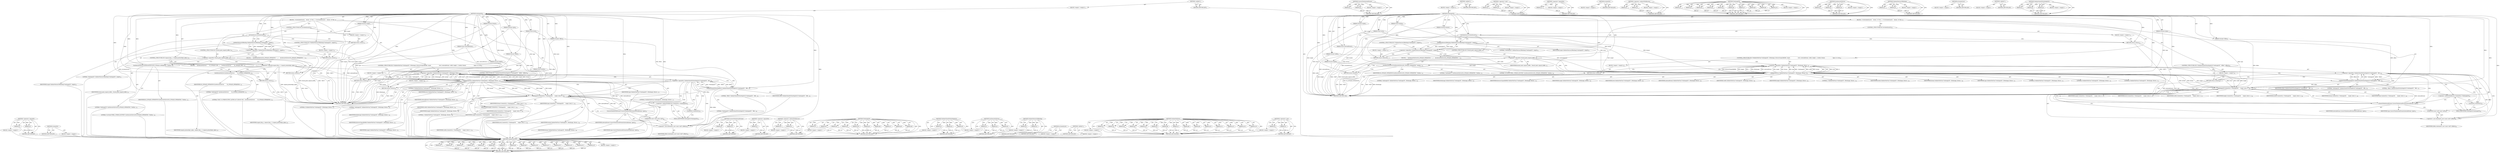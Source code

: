 digraph "&lt;operator&gt;.cast" {
vulnerable_133 [label=<(METHOD,ValidateTexFunc)>];
vulnerable_134 [label=<(PARAM,p1)>];
vulnerable_135 [label=<(PARAM,p2)>];
vulnerable_136 [label=<(PARAM,p3)>];
vulnerable_137 [label=<(PARAM,p4)>];
vulnerable_138 [label=<(PARAM,p5)>];
vulnerable_139 [label=<(PARAM,p6)>];
vulnerable_140 [label=<(PARAM,p7)>];
vulnerable_141 [label=<(PARAM,p8)>];
vulnerable_142 [label=<(PARAM,p9)>];
vulnerable_143 [label=<(PARAM,p10)>];
vulnerable_144 [label=<(PARAM,p11)>];
vulnerable_145 [label=<(PARAM,p12)>];
vulnerable_146 [label=<(PARAM,p13)>];
vulnerable_147 [label=<(PARAM,p14)>];
vulnerable_148 [label=<(PARAM,p15)>];
vulnerable_149 [label=<(BLOCK,&lt;empty&gt;,&lt;empty&gt;)>];
vulnerable_150 [label=<(METHOD_RETURN,ANY)>];
vulnerable_178 [label=<(METHOD,ConvertTexInternalFormat)>];
vulnerable_179 [label=<(PARAM,p1)>];
vulnerable_180 [label=<(PARAM,p2)>];
vulnerable_181 [label=<(BLOCK,&lt;empty&gt;,&lt;empty&gt;)>];
vulnerable_182 [label=<(METHOD_RETURN,ANY)>];
vulnerable_6 [label=<(METHOD,&lt;global&gt;)<SUB>1</SUB>>];
vulnerable_7 [label=<(BLOCK,&lt;empty&gt;,&lt;empty&gt;)<SUB>1</SUB>>];
vulnerable_8 [label=<(METHOD,texImage2D)<SUB>1</SUB>>];
vulnerable_9 [label=<(PARAM,GLenum target)<SUB>1</SUB>>];
vulnerable_10 [label=<(PARAM,GLint level)<SUB>2</SUB>>];
vulnerable_11 [label=<(PARAM,GLint internalformat)<SUB>3</SUB>>];
vulnerable_12 [label=<(PARAM,GLsizei width)<SUB>4</SUB>>];
vulnerable_13 [label=<(PARAM,GLsizei height)<SUB>5</SUB>>];
vulnerable_14 [label=<(PARAM,GLint border)<SUB>6</SUB>>];
vulnerable_15 [label=<(PARAM,GLenum format)<SUB>7</SUB>>];
vulnerable_16 [label=<(PARAM,GLenum type)<SUB>8</SUB>>];
vulnerable_17 [label=<(PARAM,GLintptr offset)<SUB>9</SUB>>];
vulnerable_18 [label=<(BLOCK,{
  if (isContextLost())
    return;
  if (!Val...,{
  if (isContextLost())
    return;
  if (!Val...)<SUB>9</SUB>>];
vulnerable_19 [label=<(CONTROL_STRUCTURE,IF,if (isContextLost()))<SUB>10</SUB>>];
vulnerable_20 [label=<(isContextLost,isContextLost())<SUB>10</SUB>>];
vulnerable_21 [label=<(BLOCK,&lt;empty&gt;,&lt;empty&gt;)<SUB>11</SUB>>];
vulnerable_22 [label=<(RETURN,return;,return;)<SUB>11</SUB>>];
vulnerable_23 [label=<(CONTROL_STRUCTURE,IF,if (!ValidateTexture2DBinding(&quot;texImage2D&quot;, target)))<SUB>12</SUB>>];
vulnerable_24 [label=<(&lt;operator&gt;.logicalNot,!ValidateTexture2DBinding(&quot;texImage2D&quot;, target))<SUB>12</SUB>>];
vulnerable_25 [label=<(ValidateTexture2DBinding,ValidateTexture2DBinding(&quot;texImage2D&quot;, target))<SUB>12</SUB>>];
vulnerable_26 [label=<(LITERAL,&quot;texImage2D&quot;,ValidateTexture2DBinding(&quot;texImage2D&quot;, target))<SUB>12</SUB>>];
vulnerable_27 [label=<(IDENTIFIER,target,ValidateTexture2DBinding(&quot;texImage2D&quot;, target))<SUB>12</SUB>>];
vulnerable_28 [label=<(BLOCK,&lt;empty&gt;,&lt;empty&gt;)<SUB>13</SUB>>];
vulnerable_29 [label=<(RETURN,return;,return;)<SUB>13</SUB>>];
vulnerable_30 [label=<(CONTROL_STRUCTURE,IF,if (!bound_pixel_unpack_buffer_))<SUB>14</SUB>>];
vulnerable_31 [label=<(&lt;operator&gt;.logicalNot,!bound_pixel_unpack_buffer_)<SUB>14</SUB>>];
vulnerable_32 [label=<(IDENTIFIER,bound_pixel_unpack_buffer_,!bound_pixel_unpack_buffer_)<SUB>14</SUB>>];
vulnerable_33 [label=<(BLOCK,{
    SynthesizeGLError(GL_INVALID_OPERATION, &quot;...,{
    SynthesizeGLError(GL_INVALID_OPERATION, &quot;...)<SUB>14</SUB>>];
vulnerable_34 [label=<(SynthesizeGLError,SynthesizeGLError(GL_INVALID_OPERATION, &quot;texIma...)<SUB>15</SUB>>];
vulnerable_35 [label=<(IDENTIFIER,GL_INVALID_OPERATION,SynthesizeGLError(GL_INVALID_OPERATION, &quot;texIma...)<SUB>15</SUB>>];
vulnerable_36 [label=<(LITERAL,&quot;texImage2D&quot;,SynthesizeGLError(GL_INVALID_OPERATION, &quot;texIma...)<SUB>15</SUB>>];
vulnerable_37 [label=<(LITERAL,&quot;no bound PIXEL_UNPACK_BUFFER&quot;,SynthesizeGLError(GL_INVALID_OPERATION, &quot;texIma...)<SUB>16</SUB>>];
vulnerable_38 [label=<(RETURN,return;,return;)<SUB>17</SUB>>];
vulnerable_39 [label=<(CONTROL_STRUCTURE,IF,if (!ValidateTexFunc(&quot;texImage2D&quot;, kTexImage, kSourceUnpackBuffer, target,
                        level, internalformat, width, height, 1, border, format,
                        type, 0, 0, 0)))<SUB>19</SUB>>];
vulnerable_40 [label=<(&lt;operator&gt;.logicalNot,!ValidateTexFunc(&quot;texImage2D&quot;, kTexImage, kSour...)<SUB>19</SUB>>];
vulnerable_41 [label=<(ValidateTexFunc,ValidateTexFunc(&quot;texImage2D&quot;, kTexImage, kSourc...)<SUB>19</SUB>>];
vulnerable_42 [label=<(LITERAL,&quot;texImage2D&quot;,ValidateTexFunc(&quot;texImage2D&quot;, kTexImage, kSourc...)<SUB>19</SUB>>];
vulnerable_43 [label=<(IDENTIFIER,kTexImage,ValidateTexFunc(&quot;texImage2D&quot;, kTexImage, kSourc...)<SUB>19</SUB>>];
vulnerable_44 [label=<(IDENTIFIER,kSourceUnpackBuffer,ValidateTexFunc(&quot;texImage2D&quot;, kTexImage, kSourc...)<SUB>19</SUB>>];
vulnerable_45 [label=<(IDENTIFIER,target,ValidateTexFunc(&quot;texImage2D&quot;, kTexImage, kSourc...)<SUB>19</SUB>>];
vulnerable_46 [label=<(IDENTIFIER,level,ValidateTexFunc(&quot;texImage2D&quot;, kTexImage, kSourc...)<SUB>20</SUB>>];
vulnerable_47 [label=<(IDENTIFIER,internalformat,ValidateTexFunc(&quot;texImage2D&quot;, kTexImage, kSourc...)<SUB>20</SUB>>];
vulnerable_48 [label=<(IDENTIFIER,width,ValidateTexFunc(&quot;texImage2D&quot;, kTexImage, kSourc...)<SUB>20</SUB>>];
vulnerable_49 [label=<(IDENTIFIER,height,ValidateTexFunc(&quot;texImage2D&quot;, kTexImage, kSourc...)<SUB>20</SUB>>];
vulnerable_50 [label=<(LITERAL,1,ValidateTexFunc(&quot;texImage2D&quot;, kTexImage, kSourc...)<SUB>20</SUB>>];
vulnerable_51 [label=<(IDENTIFIER,border,ValidateTexFunc(&quot;texImage2D&quot;, kTexImage, kSourc...)<SUB>20</SUB>>];
vulnerable_52 [label=<(IDENTIFIER,format,ValidateTexFunc(&quot;texImage2D&quot;, kTexImage, kSourc...)<SUB>20</SUB>>];
vulnerable_53 [label=<(IDENTIFIER,type,ValidateTexFunc(&quot;texImage2D&quot;, kTexImage, kSourc...)<SUB>21</SUB>>];
vulnerable_54 [label=<(LITERAL,0,ValidateTexFunc(&quot;texImage2D&quot;, kTexImage, kSourc...)<SUB>21</SUB>>];
vulnerable_55 [label=<(LITERAL,0,ValidateTexFunc(&quot;texImage2D&quot;, kTexImage, kSourc...)<SUB>21</SUB>>];
vulnerable_56 [label=<(LITERAL,0,ValidateTexFunc(&quot;texImage2D&quot;, kTexImage, kSourc...)<SUB>21</SUB>>];
vulnerable_57 [label=<(BLOCK,&lt;empty&gt;,&lt;empty&gt;)<SUB>22</SUB>>];
vulnerable_58 [label=<(RETURN,return;,return;)<SUB>22</SUB>>];
vulnerable_59 [label=<(CONTROL_STRUCTURE,IF,if (!ValidateValueFitNonNegInt32(&quot;texImage2D&quot;, &quot;offset&quot;, offset)))<SUB>23</SUB>>];
vulnerable_60 [label=<(&lt;operator&gt;.logicalNot,!ValidateValueFitNonNegInt32(&quot;texImage2D&quot;, &quot;off...)<SUB>23</SUB>>];
vulnerable_61 [label=<(ValidateValueFitNonNegInt32,ValidateValueFitNonNegInt32(&quot;texImage2D&quot;, &quot;offs...)<SUB>23</SUB>>];
vulnerable_62 [label=<(LITERAL,&quot;texImage2D&quot;,ValidateValueFitNonNegInt32(&quot;texImage2D&quot;, &quot;offs...)<SUB>23</SUB>>];
vulnerable_63 [label=<(LITERAL,&quot;offset&quot;,ValidateValueFitNonNegInt32(&quot;texImage2D&quot;, &quot;offs...)<SUB>23</SUB>>];
vulnerable_64 [label=<(IDENTIFIER,offset,ValidateValueFitNonNegInt32(&quot;texImage2D&quot;, &quot;offs...)<SUB>23</SUB>>];
vulnerable_65 [label=<(BLOCK,&lt;empty&gt;,&lt;empty&gt;)<SUB>24</SUB>>];
vulnerable_66 [label=<(RETURN,return;,return;)<SUB>24</SUB>>];
vulnerable_67 [label=<(TexImage2D,ContextGL()-&gt;TexImage2D(
      target, level, C...)<SUB>26</SUB>>];
vulnerable_68 [label=<(&lt;operator&gt;.indirectFieldAccess,ContextGL()-&gt;TexImage2D)<SUB>26</SUB>>];
vulnerable_69 [label=<(ContextGL,ContextGL())<SUB>26</SUB>>];
vulnerable_70 [label=<(FIELD_IDENTIFIER,TexImage2D,TexImage2D)<SUB>26</SUB>>];
vulnerable_71 [label=<(IDENTIFIER,target,ContextGL()-&gt;TexImage2D(
      target, level, C...)<SUB>27</SUB>>];
vulnerable_72 [label=<(IDENTIFIER,level,ContextGL()-&gt;TexImage2D(
      target, level, C...)<SUB>27</SUB>>];
vulnerable_73 [label=<(ConvertTexInternalFormat,ConvertTexInternalFormat(internalformat, type))<SUB>27</SUB>>];
vulnerable_74 [label=<(IDENTIFIER,internalformat,ConvertTexInternalFormat(internalformat, type))<SUB>27</SUB>>];
vulnerable_75 [label=<(IDENTIFIER,type,ConvertTexInternalFormat(internalformat, type))<SUB>27</SUB>>];
vulnerable_76 [label=<(IDENTIFIER,width,ContextGL()-&gt;TexImage2D(
      target, level, C...)<SUB>27</SUB>>];
vulnerable_77 [label=<(IDENTIFIER,height,ContextGL()-&gt;TexImage2D(
      target, level, C...)<SUB>28</SUB>>];
vulnerable_78 [label=<(IDENTIFIER,border,ContextGL()-&gt;TexImage2D(
      target, level, C...)<SUB>28</SUB>>];
vulnerable_79 [label=<(IDENTIFIER,format,ContextGL()-&gt;TexImage2D(
      target, level, C...)<SUB>28</SUB>>];
vulnerable_80 [label=<(IDENTIFIER,type,ContextGL()-&gt;TexImage2D(
      target, level, C...)<SUB>28</SUB>>];
vulnerable_81 [label=<(&lt;operator&gt;.cast,reinterpret_cast&lt;const void*&gt;(offset))<SUB>28</SUB>>];
vulnerable_82 [label=<(UNKNOWN,const void*,const void*)<SUB>28</SUB>>];
vulnerable_83 [label=<(IDENTIFIER,offset,reinterpret_cast&lt;const void*&gt;(offset))<SUB>28</SUB>>];
vulnerable_84 [label=<(METHOD_RETURN,void)<SUB>1</SUB>>];
vulnerable_86 [label=<(METHOD_RETURN,ANY)<SUB>1</SUB>>];
vulnerable_183 [label=<(METHOD,&lt;operator&gt;.cast)>];
vulnerable_184 [label=<(PARAM,p1)>];
vulnerable_185 [label=<(PARAM,p2)>];
vulnerable_186 [label=<(BLOCK,&lt;empty&gt;,&lt;empty&gt;)>];
vulnerable_187 [label=<(METHOD_RETURN,ANY)>];
vulnerable_118 [label=<(METHOD,&lt;operator&gt;.logicalNot)>];
vulnerable_119 [label=<(PARAM,p1)>];
vulnerable_120 [label=<(BLOCK,&lt;empty&gt;,&lt;empty&gt;)>];
vulnerable_121 [label=<(METHOD_RETURN,ANY)>];
vulnerable_175 [label=<(METHOD,ContextGL)>];
vulnerable_176 [label=<(BLOCK,&lt;empty&gt;,&lt;empty&gt;)>];
vulnerable_177 [label=<(METHOD_RETURN,ANY)>];
vulnerable_170 [label=<(METHOD,&lt;operator&gt;.indirectFieldAccess)>];
vulnerable_171 [label=<(PARAM,p1)>];
vulnerable_172 [label=<(PARAM,p2)>];
vulnerable_173 [label=<(BLOCK,&lt;empty&gt;,&lt;empty&gt;)>];
vulnerable_174 [label=<(METHOD_RETURN,ANY)>];
vulnerable_157 [label=<(METHOD,TexImage2D)>];
vulnerable_158 [label=<(PARAM,p1)>];
vulnerable_159 [label=<(PARAM,p2)>];
vulnerable_160 [label=<(PARAM,p3)>];
vulnerable_161 [label=<(PARAM,p4)>];
vulnerable_162 [label=<(PARAM,p5)>];
vulnerable_163 [label=<(PARAM,p6)>];
vulnerable_164 [label=<(PARAM,p7)>];
vulnerable_165 [label=<(PARAM,p8)>];
vulnerable_166 [label=<(PARAM,p9)>];
vulnerable_167 [label=<(PARAM,p10)>];
vulnerable_168 [label=<(BLOCK,&lt;empty&gt;,&lt;empty&gt;)>];
vulnerable_169 [label=<(METHOD_RETURN,ANY)>];
vulnerable_127 [label=<(METHOD,SynthesizeGLError)>];
vulnerable_128 [label=<(PARAM,p1)>];
vulnerable_129 [label=<(PARAM,p2)>];
vulnerable_130 [label=<(PARAM,p3)>];
vulnerable_131 [label=<(BLOCK,&lt;empty&gt;,&lt;empty&gt;)>];
vulnerable_132 [label=<(METHOD_RETURN,ANY)>];
vulnerable_122 [label=<(METHOD,ValidateTexture2DBinding)>];
vulnerable_123 [label=<(PARAM,p1)>];
vulnerable_124 [label=<(PARAM,p2)>];
vulnerable_125 [label=<(BLOCK,&lt;empty&gt;,&lt;empty&gt;)>];
vulnerable_126 [label=<(METHOD_RETURN,ANY)>];
vulnerable_115 [label=<(METHOD,isContextLost)>];
vulnerable_116 [label=<(BLOCK,&lt;empty&gt;,&lt;empty&gt;)>];
vulnerable_117 [label=<(METHOD_RETURN,ANY)>];
vulnerable_109 [label=<(METHOD,&lt;global&gt;)<SUB>1</SUB>>];
vulnerable_110 [label=<(BLOCK,&lt;empty&gt;,&lt;empty&gt;)>];
vulnerable_111 [label=<(METHOD_RETURN,ANY)>];
vulnerable_151 [label=<(METHOD,ValidateValueFitNonNegInt32)>];
vulnerable_152 [label=<(PARAM,p1)>];
vulnerable_153 [label=<(PARAM,p2)>];
vulnerable_154 [label=<(PARAM,p3)>];
vulnerable_155 [label=<(BLOCK,&lt;empty&gt;,&lt;empty&gt;)>];
vulnerable_156 [label=<(METHOD_RETURN,ANY)>];
fixed_145 [label=<(METHOD,&lt;operator&gt;.logicalOr)>];
fixed_146 [label=<(PARAM,p1)>];
fixed_147 [label=<(PARAM,p2)>];
fixed_148 [label=<(BLOCK,&lt;empty&gt;,&lt;empty&gt;)>];
fixed_149 [label=<(METHOD_RETURN,ANY)>];
fixed_192 [label=<(METHOD,ContextGL)>];
fixed_193 [label=<(BLOCK,&lt;empty&gt;,&lt;empty&gt;)>];
fixed_194 [label=<(METHOD_RETURN,ANY)>];
fixed_6 [label=<(METHOD,&lt;global&gt;)<SUB>1</SUB>>];
fixed_7 [label=<(BLOCK,&lt;empty&gt;,&lt;empty&gt;)<SUB>1</SUB>>];
fixed_8 [label=<(METHOD,texImage2D)<SUB>1</SUB>>];
fixed_9 [label=<(PARAM,GLenum target)<SUB>1</SUB>>];
fixed_10 [label=<(PARAM,GLint level)<SUB>2</SUB>>];
fixed_11 [label=<(PARAM,GLint internalformat)<SUB>3</SUB>>];
fixed_12 [label=<(PARAM,GLsizei width)<SUB>4</SUB>>];
fixed_13 [label=<(PARAM,GLsizei height)<SUB>5</SUB>>];
fixed_14 [label=<(PARAM,GLint border)<SUB>6</SUB>>];
fixed_15 [label=<(PARAM,GLenum format)<SUB>7</SUB>>];
fixed_16 [label=<(PARAM,GLenum type)<SUB>8</SUB>>];
fixed_17 [label=<(PARAM,GLintptr offset)<SUB>9</SUB>>];
fixed_18 [label=<(BLOCK,{
  if (isContextLost())
    return;
  if (!Val...,{
  if (isContextLost())
    return;
  if (!Val...)<SUB>9</SUB>>];
fixed_19 [label=<(CONTROL_STRUCTURE,IF,if (isContextLost()))<SUB>10</SUB>>];
fixed_20 [label=<(isContextLost,isContextLost())<SUB>10</SUB>>];
fixed_21 [label=<(BLOCK,&lt;empty&gt;,&lt;empty&gt;)<SUB>11</SUB>>];
fixed_22 [label=<(RETURN,return;,return;)<SUB>11</SUB>>];
fixed_23 [label=<(CONTROL_STRUCTURE,IF,if (!ValidateTexture2DBinding(&quot;texImage2D&quot;, target)))<SUB>12</SUB>>];
fixed_24 [label=<(&lt;operator&gt;.logicalNot,!ValidateTexture2DBinding(&quot;texImage2D&quot;, target))<SUB>12</SUB>>];
fixed_25 [label=<(ValidateTexture2DBinding,ValidateTexture2DBinding(&quot;texImage2D&quot;, target))<SUB>12</SUB>>];
fixed_26 [label=<(LITERAL,&quot;texImage2D&quot;,ValidateTexture2DBinding(&quot;texImage2D&quot;, target))<SUB>12</SUB>>];
fixed_27 [label=<(IDENTIFIER,target,ValidateTexture2DBinding(&quot;texImage2D&quot;, target))<SUB>12</SUB>>];
fixed_28 [label=<(BLOCK,&lt;empty&gt;,&lt;empty&gt;)<SUB>13</SUB>>];
fixed_29 [label=<(RETURN,return;,return;)<SUB>13</SUB>>];
fixed_30 [label=<(CONTROL_STRUCTURE,IF,if (!bound_pixel_unpack_buffer_))<SUB>14</SUB>>];
fixed_31 [label=<(&lt;operator&gt;.logicalNot,!bound_pixel_unpack_buffer_)<SUB>14</SUB>>];
fixed_32 [label=<(IDENTIFIER,bound_pixel_unpack_buffer_,!bound_pixel_unpack_buffer_)<SUB>14</SUB>>];
fixed_33 [label=<(BLOCK,{
    SynthesizeGLError(GL_INVALID_OPERATION, &quot;...,{
    SynthesizeGLError(GL_INVALID_OPERATION, &quot;...)<SUB>14</SUB>>];
fixed_34 [label=<(SynthesizeGLError,SynthesizeGLError(GL_INVALID_OPERATION, &quot;texIma...)<SUB>15</SUB>>];
fixed_35 [label=<(IDENTIFIER,GL_INVALID_OPERATION,SynthesizeGLError(GL_INVALID_OPERATION, &quot;texIma...)<SUB>15</SUB>>];
fixed_36 [label=<(LITERAL,&quot;texImage2D&quot;,SynthesizeGLError(GL_INVALID_OPERATION, &quot;texIma...)<SUB>15</SUB>>];
fixed_37 [label=<(LITERAL,&quot;no bound PIXEL_UNPACK_BUFFER&quot;,SynthesizeGLError(GL_INVALID_OPERATION, &quot;texIma...)<SUB>16</SUB>>];
fixed_38 [label=<(RETURN,return;,return;)<SUB>17</SUB>>];
fixed_39 [label=<(CONTROL_STRUCTURE,IF,if (unpack_flip_y_ || unpack_premultiply_alpha_))<SUB>19</SUB>>];
fixed_40 [label=<(&lt;operator&gt;.logicalOr,unpack_flip_y_ || unpack_premultiply_alpha_)<SUB>19</SUB>>];
fixed_41 [label=<(IDENTIFIER,unpack_flip_y_,unpack_flip_y_ || unpack_premultiply_alpha_)<SUB>19</SUB>>];
fixed_42 [label=<(IDENTIFIER,unpack_premultiply_alpha_,unpack_flip_y_ || unpack_premultiply_alpha_)<SUB>19</SUB>>];
fixed_43 [label=<(BLOCK,{
    SynthesizeGLError(
        GL_INVALID_OPE...,{
    SynthesizeGLError(
        GL_INVALID_OPE...)<SUB>19</SUB>>];
fixed_44 [label=<(SynthesizeGLError,SynthesizeGLError(
        GL_INVALID_OPERATION...)<SUB>20</SUB>>];
fixed_45 [label=<(IDENTIFIER,GL_INVALID_OPERATION,SynthesizeGLError(
        GL_INVALID_OPERATION...)<SUB>21</SUB>>];
fixed_46 [label=<(LITERAL,&quot;texImage2D&quot;,SynthesizeGLError(
        GL_INVALID_OPERATION...)<SUB>21</SUB>>];
fixed_47 [label=<(LITERAL,&quot;FLIP_Y or PREMULTIPLY_ALPHA isn't allowed whil...,SynthesizeGLError(
        GL_INVALID_OPERATION...)<SUB>22</SUB>>];
fixed_48 [label=<(RETURN,return;,return;)<SUB>23</SUB>>];
fixed_49 [label=<(CONTROL_STRUCTURE,IF,if (!ValidateTexFunc(&quot;texImage2D&quot;, kTexImage, kSourceUnpackBuffer, target,
                        level, internalformat, width, height, 1, border, format,
                        type, 0, 0, 0)))<SUB>25</SUB>>];
fixed_50 [label=<(&lt;operator&gt;.logicalNot,!ValidateTexFunc(&quot;texImage2D&quot;, kTexImage, kSour...)<SUB>25</SUB>>];
fixed_51 [label=<(ValidateTexFunc,ValidateTexFunc(&quot;texImage2D&quot;, kTexImage, kSourc...)<SUB>25</SUB>>];
fixed_52 [label=<(LITERAL,&quot;texImage2D&quot;,ValidateTexFunc(&quot;texImage2D&quot;, kTexImage, kSourc...)<SUB>25</SUB>>];
fixed_53 [label=<(IDENTIFIER,kTexImage,ValidateTexFunc(&quot;texImage2D&quot;, kTexImage, kSourc...)<SUB>25</SUB>>];
fixed_54 [label=<(IDENTIFIER,kSourceUnpackBuffer,ValidateTexFunc(&quot;texImage2D&quot;, kTexImage, kSourc...)<SUB>25</SUB>>];
fixed_55 [label=<(IDENTIFIER,target,ValidateTexFunc(&quot;texImage2D&quot;, kTexImage, kSourc...)<SUB>25</SUB>>];
fixed_56 [label=<(IDENTIFIER,level,ValidateTexFunc(&quot;texImage2D&quot;, kTexImage, kSourc...)<SUB>26</SUB>>];
fixed_57 [label=<(IDENTIFIER,internalformat,ValidateTexFunc(&quot;texImage2D&quot;, kTexImage, kSourc...)<SUB>26</SUB>>];
fixed_58 [label=<(IDENTIFIER,width,ValidateTexFunc(&quot;texImage2D&quot;, kTexImage, kSourc...)<SUB>26</SUB>>];
fixed_59 [label=<(IDENTIFIER,height,ValidateTexFunc(&quot;texImage2D&quot;, kTexImage, kSourc...)<SUB>26</SUB>>];
fixed_60 [label=<(LITERAL,1,ValidateTexFunc(&quot;texImage2D&quot;, kTexImage, kSourc...)<SUB>26</SUB>>];
fixed_61 [label=<(IDENTIFIER,border,ValidateTexFunc(&quot;texImage2D&quot;, kTexImage, kSourc...)<SUB>26</SUB>>];
fixed_62 [label=<(IDENTIFIER,format,ValidateTexFunc(&quot;texImage2D&quot;, kTexImage, kSourc...)<SUB>26</SUB>>];
fixed_63 [label=<(IDENTIFIER,type,ValidateTexFunc(&quot;texImage2D&quot;, kTexImage, kSourc...)<SUB>27</SUB>>];
fixed_64 [label=<(LITERAL,0,ValidateTexFunc(&quot;texImage2D&quot;, kTexImage, kSourc...)<SUB>27</SUB>>];
fixed_65 [label=<(LITERAL,0,ValidateTexFunc(&quot;texImage2D&quot;, kTexImage, kSourc...)<SUB>27</SUB>>];
fixed_66 [label=<(LITERAL,0,ValidateTexFunc(&quot;texImage2D&quot;, kTexImage, kSourc...)<SUB>27</SUB>>];
fixed_67 [label=<(BLOCK,&lt;empty&gt;,&lt;empty&gt;)<SUB>28</SUB>>];
fixed_68 [label=<(RETURN,return;,return;)<SUB>28</SUB>>];
fixed_69 [label=<(CONTROL_STRUCTURE,IF,if (!ValidateValueFitNonNegInt32(&quot;texImage2D&quot;, &quot;offset&quot;, offset)))<SUB>29</SUB>>];
fixed_70 [label=<(&lt;operator&gt;.logicalNot,!ValidateValueFitNonNegInt32(&quot;texImage2D&quot;, &quot;off...)<SUB>29</SUB>>];
fixed_71 [label=<(ValidateValueFitNonNegInt32,ValidateValueFitNonNegInt32(&quot;texImage2D&quot;, &quot;offs...)<SUB>29</SUB>>];
fixed_72 [label=<(LITERAL,&quot;texImage2D&quot;,ValidateValueFitNonNegInt32(&quot;texImage2D&quot;, &quot;offs...)<SUB>29</SUB>>];
fixed_73 [label=<(LITERAL,&quot;offset&quot;,ValidateValueFitNonNegInt32(&quot;texImage2D&quot;, &quot;offs...)<SUB>29</SUB>>];
fixed_74 [label=<(IDENTIFIER,offset,ValidateValueFitNonNegInt32(&quot;texImage2D&quot;, &quot;offs...)<SUB>29</SUB>>];
fixed_75 [label=<(BLOCK,&lt;empty&gt;,&lt;empty&gt;)<SUB>30</SUB>>];
fixed_76 [label=<(RETURN,return;,return;)<SUB>30</SUB>>];
fixed_77 [label=<(TexImage2D,ContextGL()-&gt;TexImage2D(
      target, level, C...)<SUB>32</SUB>>];
fixed_78 [label=<(&lt;operator&gt;.indirectFieldAccess,ContextGL()-&gt;TexImage2D)<SUB>32</SUB>>];
fixed_79 [label=<(ContextGL,ContextGL())<SUB>32</SUB>>];
fixed_80 [label=<(FIELD_IDENTIFIER,TexImage2D,TexImage2D)<SUB>32</SUB>>];
fixed_81 [label=<(IDENTIFIER,target,ContextGL()-&gt;TexImage2D(
      target, level, C...)<SUB>33</SUB>>];
fixed_82 [label=<(IDENTIFIER,level,ContextGL()-&gt;TexImage2D(
      target, level, C...)<SUB>33</SUB>>];
fixed_83 [label=<(ConvertTexInternalFormat,ConvertTexInternalFormat(internalformat, type))<SUB>33</SUB>>];
fixed_84 [label=<(IDENTIFIER,internalformat,ConvertTexInternalFormat(internalformat, type))<SUB>33</SUB>>];
fixed_85 [label=<(IDENTIFIER,type,ConvertTexInternalFormat(internalformat, type))<SUB>33</SUB>>];
fixed_86 [label=<(IDENTIFIER,width,ContextGL()-&gt;TexImage2D(
      target, level, C...)<SUB>33</SUB>>];
fixed_87 [label=<(IDENTIFIER,height,ContextGL()-&gt;TexImage2D(
      target, level, C...)<SUB>34</SUB>>];
fixed_88 [label=<(IDENTIFIER,border,ContextGL()-&gt;TexImage2D(
      target, level, C...)<SUB>34</SUB>>];
fixed_89 [label=<(IDENTIFIER,format,ContextGL()-&gt;TexImage2D(
      target, level, C...)<SUB>34</SUB>>];
fixed_90 [label=<(IDENTIFIER,type,ContextGL()-&gt;TexImage2D(
      target, level, C...)<SUB>34</SUB>>];
fixed_91 [label=<(&lt;operator&gt;.cast,reinterpret_cast&lt;const void*&gt;(offset))<SUB>34</SUB>>];
fixed_92 [label=<(UNKNOWN,const void*,const void*)<SUB>34</SUB>>];
fixed_93 [label=<(IDENTIFIER,offset,reinterpret_cast&lt;const void*&gt;(offset))<SUB>34</SUB>>];
fixed_94 [label=<(METHOD_RETURN,void)<SUB>1</SUB>>];
fixed_96 [label=<(METHOD_RETURN,ANY)<SUB>1</SUB>>];
fixed_195 [label=<(METHOD,ConvertTexInternalFormat)>];
fixed_196 [label=<(PARAM,p1)>];
fixed_197 [label=<(PARAM,p2)>];
fixed_198 [label=<(BLOCK,&lt;empty&gt;,&lt;empty&gt;)>];
fixed_199 [label=<(METHOD_RETURN,ANY)>];
fixed_130 [label=<(METHOD,&lt;operator&gt;.logicalNot)>];
fixed_131 [label=<(PARAM,p1)>];
fixed_132 [label=<(BLOCK,&lt;empty&gt;,&lt;empty&gt;)>];
fixed_133 [label=<(METHOD_RETURN,ANY)>];
fixed_187 [label=<(METHOD,&lt;operator&gt;.indirectFieldAccess)>];
fixed_188 [label=<(PARAM,p1)>];
fixed_189 [label=<(PARAM,p2)>];
fixed_190 [label=<(BLOCK,&lt;empty&gt;,&lt;empty&gt;)>];
fixed_191 [label=<(METHOD_RETURN,ANY)>];
fixed_174 [label=<(METHOD,TexImage2D)>];
fixed_175 [label=<(PARAM,p1)>];
fixed_176 [label=<(PARAM,p2)>];
fixed_177 [label=<(PARAM,p3)>];
fixed_178 [label=<(PARAM,p4)>];
fixed_179 [label=<(PARAM,p5)>];
fixed_180 [label=<(PARAM,p6)>];
fixed_181 [label=<(PARAM,p7)>];
fixed_182 [label=<(PARAM,p8)>];
fixed_183 [label=<(PARAM,p9)>];
fixed_184 [label=<(PARAM,p10)>];
fixed_185 [label=<(BLOCK,&lt;empty&gt;,&lt;empty&gt;)>];
fixed_186 [label=<(METHOD_RETURN,ANY)>];
fixed_168 [label=<(METHOD,ValidateValueFitNonNegInt32)>];
fixed_169 [label=<(PARAM,p1)>];
fixed_170 [label=<(PARAM,p2)>];
fixed_171 [label=<(PARAM,p3)>];
fixed_172 [label=<(BLOCK,&lt;empty&gt;,&lt;empty&gt;)>];
fixed_173 [label=<(METHOD_RETURN,ANY)>];
fixed_139 [label=<(METHOD,SynthesizeGLError)>];
fixed_140 [label=<(PARAM,p1)>];
fixed_141 [label=<(PARAM,p2)>];
fixed_142 [label=<(PARAM,p3)>];
fixed_143 [label=<(BLOCK,&lt;empty&gt;,&lt;empty&gt;)>];
fixed_144 [label=<(METHOD_RETURN,ANY)>];
fixed_134 [label=<(METHOD,ValidateTexture2DBinding)>];
fixed_135 [label=<(PARAM,p1)>];
fixed_136 [label=<(PARAM,p2)>];
fixed_137 [label=<(BLOCK,&lt;empty&gt;,&lt;empty&gt;)>];
fixed_138 [label=<(METHOD_RETURN,ANY)>];
fixed_127 [label=<(METHOD,isContextLost)>];
fixed_128 [label=<(BLOCK,&lt;empty&gt;,&lt;empty&gt;)>];
fixed_129 [label=<(METHOD_RETURN,ANY)>];
fixed_121 [label=<(METHOD,&lt;global&gt;)<SUB>1</SUB>>];
fixed_122 [label=<(BLOCK,&lt;empty&gt;,&lt;empty&gt;)>];
fixed_123 [label=<(METHOD_RETURN,ANY)>];
fixed_150 [label=<(METHOD,ValidateTexFunc)>];
fixed_151 [label=<(PARAM,p1)>];
fixed_152 [label=<(PARAM,p2)>];
fixed_153 [label=<(PARAM,p3)>];
fixed_154 [label=<(PARAM,p4)>];
fixed_155 [label=<(PARAM,p5)>];
fixed_156 [label=<(PARAM,p6)>];
fixed_157 [label=<(PARAM,p7)>];
fixed_158 [label=<(PARAM,p8)>];
fixed_159 [label=<(PARAM,p9)>];
fixed_160 [label=<(PARAM,p10)>];
fixed_161 [label=<(PARAM,p11)>];
fixed_162 [label=<(PARAM,p12)>];
fixed_163 [label=<(PARAM,p13)>];
fixed_164 [label=<(PARAM,p14)>];
fixed_165 [label=<(PARAM,p15)>];
fixed_166 [label=<(BLOCK,&lt;empty&gt;,&lt;empty&gt;)>];
fixed_167 [label=<(METHOD_RETURN,ANY)>];
fixed_200 [label=<(METHOD,&lt;operator&gt;.cast)>];
fixed_201 [label=<(PARAM,p1)>];
fixed_202 [label=<(PARAM,p2)>];
fixed_203 [label=<(BLOCK,&lt;empty&gt;,&lt;empty&gt;)>];
fixed_204 [label=<(METHOD_RETURN,ANY)>];
vulnerable_133 -> vulnerable_134  [key=0, label="AST: "];
vulnerable_133 -> vulnerable_134  [key=1, label="DDG: "];
vulnerable_133 -> vulnerable_149  [key=0, label="AST: "];
vulnerable_133 -> vulnerable_135  [key=0, label="AST: "];
vulnerable_133 -> vulnerable_135  [key=1, label="DDG: "];
vulnerable_133 -> vulnerable_150  [key=0, label="AST: "];
vulnerable_133 -> vulnerable_150  [key=1, label="CFG: "];
vulnerable_133 -> vulnerable_136  [key=0, label="AST: "];
vulnerable_133 -> vulnerable_136  [key=1, label="DDG: "];
vulnerable_133 -> vulnerable_137  [key=0, label="AST: "];
vulnerable_133 -> vulnerable_137  [key=1, label="DDG: "];
vulnerable_133 -> vulnerable_138  [key=0, label="AST: "];
vulnerable_133 -> vulnerable_138  [key=1, label="DDG: "];
vulnerable_133 -> vulnerable_139  [key=0, label="AST: "];
vulnerable_133 -> vulnerable_139  [key=1, label="DDG: "];
vulnerable_133 -> vulnerable_140  [key=0, label="AST: "];
vulnerable_133 -> vulnerable_140  [key=1, label="DDG: "];
vulnerable_133 -> vulnerable_141  [key=0, label="AST: "];
vulnerable_133 -> vulnerable_141  [key=1, label="DDG: "];
vulnerable_133 -> vulnerable_142  [key=0, label="AST: "];
vulnerable_133 -> vulnerable_142  [key=1, label="DDG: "];
vulnerable_133 -> vulnerable_143  [key=0, label="AST: "];
vulnerable_133 -> vulnerable_143  [key=1, label="DDG: "];
vulnerable_133 -> vulnerable_144  [key=0, label="AST: "];
vulnerable_133 -> vulnerable_144  [key=1, label="DDG: "];
vulnerable_133 -> vulnerable_145  [key=0, label="AST: "];
vulnerable_133 -> vulnerable_145  [key=1, label="DDG: "];
vulnerable_133 -> vulnerable_146  [key=0, label="AST: "];
vulnerable_133 -> vulnerable_146  [key=1, label="DDG: "];
vulnerable_133 -> vulnerable_147  [key=0, label="AST: "];
vulnerable_133 -> vulnerable_147  [key=1, label="DDG: "];
vulnerable_133 -> vulnerable_148  [key=0, label="AST: "];
vulnerable_133 -> vulnerable_148  [key=1, label="DDG: "];
vulnerable_134 -> vulnerable_150  [key=0, label="DDG: p1"];
vulnerable_135 -> vulnerable_150  [key=0, label="DDG: p2"];
vulnerable_136 -> vulnerable_150  [key=0, label="DDG: p3"];
vulnerable_137 -> vulnerable_150  [key=0, label="DDG: p4"];
vulnerable_138 -> vulnerable_150  [key=0, label="DDG: p5"];
vulnerable_139 -> vulnerable_150  [key=0, label="DDG: p6"];
vulnerable_140 -> vulnerable_150  [key=0, label="DDG: p7"];
vulnerable_141 -> vulnerable_150  [key=0, label="DDG: p8"];
vulnerable_142 -> vulnerable_150  [key=0, label="DDG: p9"];
vulnerable_143 -> vulnerable_150  [key=0, label="DDG: p10"];
vulnerable_144 -> vulnerable_150  [key=0, label="DDG: p11"];
vulnerable_145 -> vulnerable_150  [key=0, label="DDG: p12"];
vulnerable_146 -> vulnerable_150  [key=0, label="DDG: p13"];
vulnerable_147 -> vulnerable_150  [key=0, label="DDG: p14"];
vulnerable_148 -> vulnerable_150  [key=0, label="DDG: p15"];
vulnerable_178 -> vulnerable_179  [key=0, label="AST: "];
vulnerable_178 -> vulnerable_179  [key=1, label="DDG: "];
vulnerable_178 -> vulnerable_181  [key=0, label="AST: "];
vulnerable_178 -> vulnerable_180  [key=0, label="AST: "];
vulnerable_178 -> vulnerable_180  [key=1, label="DDG: "];
vulnerable_178 -> vulnerable_182  [key=0, label="AST: "];
vulnerable_178 -> vulnerable_182  [key=1, label="CFG: "];
vulnerable_179 -> vulnerable_182  [key=0, label="DDG: p1"];
vulnerable_180 -> vulnerable_182  [key=0, label="DDG: p2"];
vulnerable_6 -> vulnerable_7  [key=0, label="AST: "];
vulnerable_6 -> vulnerable_86  [key=0, label="AST: "];
vulnerable_6 -> vulnerable_86  [key=1, label="CFG: "];
vulnerable_7 -> vulnerable_8  [key=0, label="AST: "];
vulnerable_8 -> vulnerable_9  [key=0, label="AST: "];
vulnerable_8 -> vulnerable_9  [key=1, label="DDG: "];
vulnerable_8 -> vulnerable_10  [key=0, label="AST: "];
vulnerable_8 -> vulnerable_10  [key=1, label="DDG: "];
vulnerable_8 -> vulnerable_11  [key=0, label="AST: "];
vulnerable_8 -> vulnerable_11  [key=1, label="DDG: "];
vulnerable_8 -> vulnerable_12  [key=0, label="AST: "];
vulnerable_8 -> vulnerable_12  [key=1, label="DDG: "];
vulnerable_8 -> vulnerable_13  [key=0, label="AST: "];
vulnerable_8 -> vulnerable_13  [key=1, label="DDG: "];
vulnerable_8 -> vulnerable_14  [key=0, label="AST: "];
vulnerable_8 -> vulnerable_14  [key=1, label="DDG: "];
vulnerable_8 -> vulnerable_15  [key=0, label="AST: "];
vulnerable_8 -> vulnerable_15  [key=1, label="DDG: "];
vulnerable_8 -> vulnerable_16  [key=0, label="AST: "];
vulnerable_8 -> vulnerable_16  [key=1, label="DDG: "];
vulnerable_8 -> vulnerable_17  [key=0, label="AST: "];
vulnerable_8 -> vulnerable_17  [key=1, label="DDG: "];
vulnerable_8 -> vulnerable_18  [key=0, label="AST: "];
vulnerable_8 -> vulnerable_84  [key=0, label="AST: "];
vulnerable_8 -> vulnerable_20  [key=0, label="CFG: "];
vulnerable_8 -> vulnerable_20  [key=1, label="DDG: "];
vulnerable_8 -> vulnerable_67  [key=0, label="DDG: "];
vulnerable_8 -> vulnerable_22  [key=0, label="DDG: "];
vulnerable_8 -> vulnerable_29  [key=0, label="DDG: "];
vulnerable_8 -> vulnerable_31  [key=0, label="DDG: "];
vulnerable_8 -> vulnerable_38  [key=0, label="DDG: "];
vulnerable_8 -> vulnerable_58  [key=0, label="DDG: "];
vulnerable_8 -> vulnerable_66  [key=0, label="DDG: "];
vulnerable_8 -> vulnerable_73  [key=0, label="DDG: "];
vulnerable_8 -> vulnerable_81  [key=0, label="DDG: "];
vulnerable_8 -> vulnerable_25  [key=0, label="DDG: "];
vulnerable_8 -> vulnerable_34  [key=0, label="DDG: "];
vulnerable_8 -> vulnerable_41  [key=0, label="DDG: "];
vulnerable_8 -> vulnerable_61  [key=0, label="DDG: "];
vulnerable_9 -> vulnerable_84  [key=0, label="DDG: target"];
vulnerable_9 -> vulnerable_25  [key=0, label="DDG: target"];
vulnerable_10 -> vulnerable_84  [key=0, label="DDG: level"];
vulnerable_10 -> vulnerable_41  [key=0, label="DDG: level"];
vulnerable_11 -> vulnerable_84  [key=0, label="DDG: internalformat"];
vulnerable_11 -> vulnerable_41  [key=0, label="DDG: internalformat"];
vulnerable_12 -> vulnerable_84  [key=0, label="DDG: width"];
vulnerable_12 -> vulnerable_41  [key=0, label="DDG: width"];
vulnerable_13 -> vulnerable_84  [key=0, label="DDG: height"];
vulnerable_13 -> vulnerable_41  [key=0, label="DDG: height"];
vulnerable_14 -> vulnerable_84  [key=0, label="DDG: border"];
vulnerable_14 -> vulnerable_41  [key=0, label="DDG: border"];
vulnerable_15 -> vulnerable_84  [key=0, label="DDG: format"];
vulnerable_15 -> vulnerable_41  [key=0, label="DDG: format"];
vulnerable_16 -> vulnerable_84  [key=0, label="DDG: type"];
vulnerable_16 -> vulnerable_41  [key=0, label="DDG: type"];
vulnerable_17 -> vulnerable_84  [key=0, label="DDG: offset"];
vulnerable_17 -> vulnerable_61  [key=0, label="DDG: offset"];
vulnerable_18 -> vulnerable_19  [key=0, label="AST: "];
vulnerable_18 -> vulnerable_23  [key=0, label="AST: "];
vulnerable_18 -> vulnerable_30  [key=0, label="AST: "];
vulnerable_18 -> vulnerable_39  [key=0, label="AST: "];
vulnerable_18 -> vulnerable_59  [key=0, label="AST: "];
vulnerable_18 -> vulnerable_67  [key=0, label="AST: "];
vulnerable_19 -> vulnerable_20  [key=0, label="AST: "];
vulnerable_19 -> vulnerable_21  [key=0, label="AST: "];
vulnerable_20 -> vulnerable_22  [key=0, label="CFG: "];
vulnerable_20 -> vulnerable_22  [key=1, label="CDG: "];
vulnerable_20 -> vulnerable_25  [key=0, label="CFG: "];
vulnerable_20 -> vulnerable_25  [key=1, label="CDG: "];
vulnerable_20 -> vulnerable_84  [key=0, label="DDG: isContextLost()"];
vulnerable_20 -> vulnerable_24  [key=0, label="CDG: "];
vulnerable_21 -> vulnerable_22  [key=0, label="AST: "];
vulnerable_22 -> vulnerable_84  [key=0, label="CFG: "];
vulnerable_22 -> vulnerable_84  [key=1, label="DDG: &lt;RET&gt;"];
vulnerable_23 -> vulnerable_24  [key=0, label="AST: "];
vulnerable_23 -> vulnerable_28  [key=0, label="AST: "];
vulnerable_24 -> vulnerable_25  [key=0, label="AST: "];
vulnerable_24 -> vulnerable_29  [key=0, label="CFG: "];
vulnerable_24 -> vulnerable_29  [key=1, label="CDG: "];
vulnerable_24 -> vulnerable_31  [key=0, label="CFG: "];
vulnerable_24 -> vulnerable_31  [key=1, label="CDG: "];
vulnerable_25 -> vulnerable_26  [key=0, label="AST: "];
vulnerable_25 -> vulnerable_27  [key=0, label="AST: "];
vulnerable_25 -> vulnerable_24  [key=0, label="CFG: "];
vulnerable_25 -> vulnerable_24  [key=1, label="DDG: &quot;texImage2D&quot;"];
vulnerable_25 -> vulnerable_24  [key=2, label="DDG: target"];
vulnerable_25 -> vulnerable_41  [key=0, label="DDG: target"];
vulnerable_28 -> vulnerable_29  [key=0, label="AST: "];
vulnerable_29 -> vulnerable_84  [key=0, label="CFG: "];
vulnerable_29 -> vulnerable_84  [key=1, label="DDG: &lt;RET&gt;"];
vulnerable_30 -> vulnerable_31  [key=0, label="AST: "];
vulnerable_30 -> vulnerable_33  [key=0, label="AST: "];
vulnerable_31 -> vulnerable_32  [key=0, label="AST: "];
vulnerable_31 -> vulnerable_34  [key=0, label="CFG: "];
vulnerable_31 -> vulnerable_34  [key=1, label="CDG: "];
vulnerable_31 -> vulnerable_41  [key=0, label="CFG: "];
vulnerable_31 -> vulnerable_41  [key=1, label="CDG: "];
vulnerable_31 -> vulnerable_84  [key=0, label="DDG: bound_pixel_unpack_buffer_"];
vulnerable_31 -> vulnerable_38  [key=0, label="CDG: "];
vulnerable_31 -> vulnerable_40  [key=0, label="CDG: "];
vulnerable_33 -> vulnerable_34  [key=0, label="AST: "];
vulnerable_33 -> vulnerable_38  [key=0, label="AST: "];
vulnerable_34 -> vulnerable_35  [key=0, label="AST: "];
vulnerable_34 -> vulnerable_36  [key=0, label="AST: "];
vulnerable_34 -> vulnerable_37  [key=0, label="AST: "];
vulnerable_34 -> vulnerable_38  [key=0, label="CFG: "];
vulnerable_34 -> vulnerable_84  [key=0, label="DDG: GL_INVALID_OPERATION"];
vulnerable_38 -> vulnerable_84  [key=0, label="CFG: "];
vulnerable_38 -> vulnerable_84  [key=1, label="DDG: &lt;RET&gt;"];
vulnerable_39 -> vulnerable_40  [key=0, label="AST: "];
vulnerable_39 -> vulnerable_57  [key=0, label="AST: "];
vulnerable_40 -> vulnerable_41  [key=0, label="AST: "];
vulnerable_40 -> vulnerable_58  [key=0, label="CFG: "];
vulnerable_40 -> vulnerable_58  [key=1, label="CDG: "];
vulnerable_40 -> vulnerable_61  [key=0, label="CFG: "];
vulnerable_40 -> vulnerable_61  [key=1, label="CDG: "];
vulnerable_40 -> vulnerable_60  [key=0, label="CDG: "];
vulnerable_41 -> vulnerable_42  [key=0, label="AST: "];
vulnerable_41 -> vulnerable_43  [key=0, label="AST: "];
vulnerable_41 -> vulnerable_44  [key=0, label="AST: "];
vulnerable_41 -> vulnerable_45  [key=0, label="AST: "];
vulnerable_41 -> vulnerable_46  [key=0, label="AST: "];
vulnerable_41 -> vulnerable_47  [key=0, label="AST: "];
vulnerable_41 -> vulnerable_48  [key=0, label="AST: "];
vulnerable_41 -> vulnerable_49  [key=0, label="AST: "];
vulnerable_41 -> vulnerable_50  [key=0, label="AST: "];
vulnerable_41 -> vulnerable_51  [key=0, label="AST: "];
vulnerable_41 -> vulnerable_52  [key=0, label="AST: "];
vulnerable_41 -> vulnerable_53  [key=0, label="AST: "];
vulnerable_41 -> vulnerable_54  [key=0, label="AST: "];
vulnerable_41 -> vulnerable_55  [key=0, label="AST: "];
vulnerable_41 -> vulnerable_56  [key=0, label="AST: "];
vulnerable_41 -> vulnerable_40  [key=0, label="CFG: "];
vulnerable_41 -> vulnerable_40  [key=1, label="DDG: level"];
vulnerable_41 -> vulnerable_40  [key=2, label="DDG: 0"];
vulnerable_41 -> vulnerable_40  [key=3, label="DDG: kSourceUnpackBuffer"];
vulnerable_41 -> vulnerable_40  [key=4, label="DDG: height"];
vulnerable_41 -> vulnerable_40  [key=5, label="DDG: 1"];
vulnerable_41 -> vulnerable_40  [key=6, label="DDG: kTexImage"];
vulnerable_41 -> vulnerable_40  [key=7, label="DDG: internalformat"];
vulnerable_41 -> vulnerable_40  [key=8, label="DDG: target"];
vulnerable_41 -> vulnerable_40  [key=9, label="DDG: format"];
vulnerable_41 -> vulnerable_40  [key=10, label="DDG: type"];
vulnerable_41 -> vulnerable_40  [key=11, label="DDG: &quot;texImage2D&quot;"];
vulnerable_41 -> vulnerable_40  [key=12, label="DDG: width"];
vulnerable_41 -> vulnerable_40  [key=13, label="DDG: border"];
vulnerable_41 -> vulnerable_84  [key=0, label="DDG: kTexImage"];
vulnerable_41 -> vulnerable_67  [key=0, label="DDG: target"];
vulnerable_41 -> vulnerable_67  [key=1, label="DDG: level"];
vulnerable_41 -> vulnerable_67  [key=2, label="DDG: width"];
vulnerable_41 -> vulnerable_67  [key=3, label="DDG: height"];
vulnerable_41 -> vulnerable_67  [key=4, label="DDG: border"];
vulnerable_41 -> vulnerable_67  [key=5, label="DDG: format"];
vulnerable_41 -> vulnerable_73  [key=0, label="DDG: internalformat"];
vulnerable_41 -> vulnerable_73  [key=1, label="DDG: type"];
vulnerable_57 -> vulnerable_58  [key=0, label="AST: "];
vulnerable_58 -> vulnerable_84  [key=0, label="CFG: "];
vulnerable_58 -> vulnerable_84  [key=1, label="DDG: &lt;RET&gt;"];
vulnerable_59 -> vulnerable_60  [key=0, label="AST: "];
vulnerable_59 -> vulnerable_65  [key=0, label="AST: "];
vulnerable_60 -> vulnerable_61  [key=0, label="AST: "];
vulnerable_60 -> vulnerable_66  [key=0, label="CFG: "];
vulnerable_60 -> vulnerable_66  [key=1, label="CDG: "];
vulnerable_60 -> vulnerable_69  [key=0, label="CFG: "];
vulnerable_60 -> vulnerable_69  [key=1, label="CDG: "];
vulnerable_60 -> vulnerable_68  [key=0, label="CDG: "];
vulnerable_60 -> vulnerable_73  [key=0, label="CDG: "];
vulnerable_60 -> vulnerable_81  [key=0, label="CDG: "];
vulnerable_60 -> vulnerable_67  [key=0, label="CDG: "];
vulnerable_60 -> vulnerable_82  [key=0, label="CDG: "];
vulnerable_60 -> vulnerable_70  [key=0, label="CDG: "];
vulnerable_61 -> vulnerable_62  [key=0, label="AST: "];
vulnerable_61 -> vulnerable_63  [key=0, label="AST: "];
vulnerable_61 -> vulnerable_64  [key=0, label="AST: "];
vulnerable_61 -> vulnerable_60  [key=0, label="CFG: "];
vulnerable_61 -> vulnerable_60  [key=1, label="DDG: &quot;texImage2D&quot;"];
vulnerable_61 -> vulnerable_60  [key=2, label="DDG: &quot;offset&quot;"];
vulnerable_61 -> vulnerable_60  [key=3, label="DDG: offset"];
vulnerable_61 -> vulnerable_67  [key=0, label="DDG: offset"];
vulnerable_61 -> vulnerable_81  [key=0, label="DDG: offset"];
vulnerable_65 -> vulnerable_66  [key=0, label="AST: "];
vulnerable_66 -> vulnerable_84  [key=0, label="CFG: "];
vulnerable_66 -> vulnerable_84  [key=1, label="DDG: &lt;RET&gt;"];
vulnerable_67 -> vulnerable_68  [key=0, label="AST: "];
vulnerable_67 -> vulnerable_71  [key=0, label="AST: "];
vulnerable_67 -> vulnerable_72  [key=0, label="AST: "];
vulnerable_67 -> vulnerable_73  [key=0, label="AST: "];
vulnerable_67 -> vulnerable_76  [key=0, label="AST: "];
vulnerable_67 -> vulnerable_77  [key=0, label="AST: "];
vulnerable_67 -> vulnerable_78  [key=0, label="AST: "];
vulnerable_67 -> vulnerable_79  [key=0, label="AST: "];
vulnerable_67 -> vulnerable_80  [key=0, label="AST: "];
vulnerable_67 -> vulnerable_81  [key=0, label="AST: "];
vulnerable_67 -> vulnerable_84  [key=0, label="CFG: "];
vulnerable_68 -> vulnerable_69  [key=0, label="AST: "];
vulnerable_68 -> vulnerable_70  [key=0, label="AST: "];
vulnerable_68 -> vulnerable_73  [key=0, label="CFG: "];
vulnerable_69 -> vulnerable_70  [key=0, label="CFG: "];
vulnerable_70 -> vulnerable_68  [key=0, label="CFG: "];
vulnerable_73 -> vulnerable_74  [key=0, label="AST: "];
vulnerable_73 -> vulnerable_75  [key=0, label="AST: "];
vulnerable_73 -> vulnerable_82  [key=0, label="CFG: "];
vulnerable_73 -> vulnerable_67  [key=0, label="DDG: internalformat"];
vulnerable_73 -> vulnerable_67  [key=1, label="DDG: type"];
vulnerable_81 -> vulnerable_82  [key=0, label="AST: "];
vulnerable_81 -> vulnerable_83  [key=0, label="AST: "];
vulnerable_81 -> vulnerable_67  [key=0, label="CFG: "];
vulnerable_82 -> vulnerable_81  [key=0, label="CFG: "];
vulnerable_183 -> vulnerable_184  [key=0, label="AST: "];
vulnerable_183 -> vulnerable_184  [key=1, label="DDG: "];
vulnerable_183 -> vulnerable_186  [key=0, label="AST: "];
vulnerable_183 -> vulnerable_185  [key=0, label="AST: "];
vulnerable_183 -> vulnerable_185  [key=1, label="DDG: "];
vulnerable_183 -> vulnerable_187  [key=0, label="AST: "];
vulnerable_183 -> vulnerable_187  [key=1, label="CFG: "];
vulnerable_184 -> vulnerable_187  [key=0, label="DDG: p1"];
vulnerable_185 -> vulnerable_187  [key=0, label="DDG: p2"];
vulnerable_118 -> vulnerable_119  [key=0, label="AST: "];
vulnerable_118 -> vulnerable_119  [key=1, label="DDG: "];
vulnerable_118 -> vulnerable_120  [key=0, label="AST: "];
vulnerable_118 -> vulnerable_121  [key=0, label="AST: "];
vulnerable_118 -> vulnerable_121  [key=1, label="CFG: "];
vulnerable_119 -> vulnerable_121  [key=0, label="DDG: p1"];
vulnerable_175 -> vulnerable_176  [key=0, label="AST: "];
vulnerable_175 -> vulnerable_177  [key=0, label="AST: "];
vulnerable_175 -> vulnerable_177  [key=1, label="CFG: "];
vulnerable_170 -> vulnerable_171  [key=0, label="AST: "];
vulnerable_170 -> vulnerable_171  [key=1, label="DDG: "];
vulnerable_170 -> vulnerable_173  [key=0, label="AST: "];
vulnerable_170 -> vulnerable_172  [key=0, label="AST: "];
vulnerable_170 -> vulnerable_172  [key=1, label="DDG: "];
vulnerable_170 -> vulnerable_174  [key=0, label="AST: "];
vulnerable_170 -> vulnerable_174  [key=1, label="CFG: "];
vulnerable_171 -> vulnerable_174  [key=0, label="DDG: p1"];
vulnerable_172 -> vulnerable_174  [key=0, label="DDG: p2"];
vulnerable_157 -> vulnerable_158  [key=0, label="AST: "];
vulnerable_157 -> vulnerable_158  [key=1, label="DDG: "];
vulnerable_157 -> vulnerable_168  [key=0, label="AST: "];
vulnerable_157 -> vulnerable_159  [key=0, label="AST: "];
vulnerable_157 -> vulnerable_159  [key=1, label="DDG: "];
vulnerable_157 -> vulnerable_169  [key=0, label="AST: "];
vulnerable_157 -> vulnerable_169  [key=1, label="CFG: "];
vulnerable_157 -> vulnerable_160  [key=0, label="AST: "];
vulnerable_157 -> vulnerable_160  [key=1, label="DDG: "];
vulnerable_157 -> vulnerable_161  [key=0, label="AST: "];
vulnerable_157 -> vulnerable_161  [key=1, label="DDG: "];
vulnerable_157 -> vulnerable_162  [key=0, label="AST: "];
vulnerable_157 -> vulnerable_162  [key=1, label="DDG: "];
vulnerable_157 -> vulnerable_163  [key=0, label="AST: "];
vulnerable_157 -> vulnerable_163  [key=1, label="DDG: "];
vulnerable_157 -> vulnerable_164  [key=0, label="AST: "];
vulnerable_157 -> vulnerable_164  [key=1, label="DDG: "];
vulnerable_157 -> vulnerable_165  [key=0, label="AST: "];
vulnerable_157 -> vulnerable_165  [key=1, label="DDG: "];
vulnerable_157 -> vulnerable_166  [key=0, label="AST: "];
vulnerable_157 -> vulnerable_166  [key=1, label="DDG: "];
vulnerable_157 -> vulnerable_167  [key=0, label="AST: "];
vulnerable_157 -> vulnerable_167  [key=1, label="DDG: "];
vulnerable_158 -> vulnerable_169  [key=0, label="DDG: p1"];
vulnerable_159 -> vulnerable_169  [key=0, label="DDG: p2"];
vulnerable_160 -> vulnerable_169  [key=0, label="DDG: p3"];
vulnerable_161 -> vulnerable_169  [key=0, label="DDG: p4"];
vulnerable_162 -> vulnerable_169  [key=0, label="DDG: p5"];
vulnerable_163 -> vulnerable_169  [key=0, label="DDG: p6"];
vulnerable_164 -> vulnerable_169  [key=0, label="DDG: p7"];
vulnerable_165 -> vulnerable_169  [key=0, label="DDG: p8"];
vulnerable_166 -> vulnerable_169  [key=0, label="DDG: p9"];
vulnerable_167 -> vulnerable_169  [key=0, label="DDG: p10"];
vulnerable_127 -> vulnerable_128  [key=0, label="AST: "];
vulnerable_127 -> vulnerable_128  [key=1, label="DDG: "];
vulnerable_127 -> vulnerable_131  [key=0, label="AST: "];
vulnerable_127 -> vulnerable_129  [key=0, label="AST: "];
vulnerable_127 -> vulnerable_129  [key=1, label="DDG: "];
vulnerable_127 -> vulnerable_132  [key=0, label="AST: "];
vulnerable_127 -> vulnerable_132  [key=1, label="CFG: "];
vulnerable_127 -> vulnerable_130  [key=0, label="AST: "];
vulnerable_127 -> vulnerable_130  [key=1, label="DDG: "];
vulnerable_128 -> vulnerable_132  [key=0, label="DDG: p1"];
vulnerable_129 -> vulnerable_132  [key=0, label="DDG: p2"];
vulnerable_130 -> vulnerable_132  [key=0, label="DDG: p3"];
vulnerable_122 -> vulnerable_123  [key=0, label="AST: "];
vulnerable_122 -> vulnerable_123  [key=1, label="DDG: "];
vulnerable_122 -> vulnerable_125  [key=0, label="AST: "];
vulnerable_122 -> vulnerable_124  [key=0, label="AST: "];
vulnerable_122 -> vulnerable_124  [key=1, label="DDG: "];
vulnerable_122 -> vulnerable_126  [key=0, label="AST: "];
vulnerable_122 -> vulnerable_126  [key=1, label="CFG: "];
vulnerable_123 -> vulnerable_126  [key=0, label="DDG: p1"];
vulnerable_124 -> vulnerable_126  [key=0, label="DDG: p2"];
vulnerable_115 -> vulnerable_116  [key=0, label="AST: "];
vulnerable_115 -> vulnerable_117  [key=0, label="AST: "];
vulnerable_115 -> vulnerable_117  [key=1, label="CFG: "];
vulnerable_109 -> vulnerable_110  [key=0, label="AST: "];
vulnerable_109 -> vulnerable_111  [key=0, label="AST: "];
vulnerable_109 -> vulnerable_111  [key=1, label="CFG: "];
vulnerable_151 -> vulnerable_152  [key=0, label="AST: "];
vulnerable_151 -> vulnerable_152  [key=1, label="DDG: "];
vulnerable_151 -> vulnerable_155  [key=0, label="AST: "];
vulnerable_151 -> vulnerable_153  [key=0, label="AST: "];
vulnerable_151 -> vulnerable_153  [key=1, label="DDG: "];
vulnerable_151 -> vulnerable_156  [key=0, label="AST: "];
vulnerable_151 -> vulnerable_156  [key=1, label="CFG: "];
vulnerable_151 -> vulnerable_154  [key=0, label="AST: "];
vulnerable_151 -> vulnerable_154  [key=1, label="DDG: "];
vulnerable_152 -> vulnerable_156  [key=0, label="DDG: p1"];
vulnerable_153 -> vulnerable_156  [key=0, label="DDG: p2"];
vulnerable_154 -> vulnerable_156  [key=0, label="DDG: p3"];
fixed_145 -> fixed_146  [key=0, label="AST: "];
fixed_145 -> fixed_146  [key=1, label="DDG: "];
fixed_145 -> fixed_148  [key=0, label="AST: "];
fixed_145 -> fixed_147  [key=0, label="AST: "];
fixed_145 -> fixed_147  [key=1, label="DDG: "];
fixed_145 -> fixed_149  [key=0, label="AST: "];
fixed_145 -> fixed_149  [key=1, label="CFG: "];
fixed_146 -> fixed_149  [key=0, label="DDG: p1"];
fixed_147 -> fixed_149  [key=0, label="DDG: p2"];
fixed_148 -> vulnerable_133  [key=0];
fixed_149 -> vulnerable_133  [key=0];
fixed_192 -> fixed_193  [key=0, label="AST: "];
fixed_192 -> fixed_194  [key=0, label="AST: "];
fixed_192 -> fixed_194  [key=1, label="CFG: "];
fixed_193 -> vulnerable_133  [key=0];
fixed_194 -> vulnerable_133  [key=0];
fixed_6 -> fixed_7  [key=0, label="AST: "];
fixed_6 -> fixed_96  [key=0, label="AST: "];
fixed_6 -> fixed_96  [key=1, label="CFG: "];
fixed_7 -> fixed_8  [key=0, label="AST: "];
fixed_8 -> fixed_9  [key=0, label="AST: "];
fixed_8 -> fixed_9  [key=1, label="DDG: "];
fixed_8 -> fixed_10  [key=0, label="AST: "];
fixed_8 -> fixed_10  [key=1, label="DDG: "];
fixed_8 -> fixed_11  [key=0, label="AST: "];
fixed_8 -> fixed_11  [key=1, label="DDG: "];
fixed_8 -> fixed_12  [key=0, label="AST: "];
fixed_8 -> fixed_12  [key=1, label="DDG: "];
fixed_8 -> fixed_13  [key=0, label="AST: "];
fixed_8 -> fixed_13  [key=1, label="DDG: "];
fixed_8 -> fixed_14  [key=0, label="AST: "];
fixed_8 -> fixed_14  [key=1, label="DDG: "];
fixed_8 -> fixed_15  [key=0, label="AST: "];
fixed_8 -> fixed_15  [key=1, label="DDG: "];
fixed_8 -> fixed_16  [key=0, label="AST: "];
fixed_8 -> fixed_16  [key=1, label="DDG: "];
fixed_8 -> fixed_17  [key=0, label="AST: "];
fixed_8 -> fixed_17  [key=1, label="DDG: "];
fixed_8 -> fixed_18  [key=0, label="AST: "];
fixed_8 -> fixed_94  [key=0, label="AST: "];
fixed_8 -> fixed_20  [key=0, label="CFG: "];
fixed_8 -> fixed_20  [key=1, label="DDG: "];
fixed_8 -> fixed_77  [key=0, label="DDG: "];
fixed_8 -> fixed_22  [key=0, label="DDG: "];
fixed_8 -> fixed_29  [key=0, label="DDG: "];
fixed_8 -> fixed_31  [key=0, label="DDG: "];
fixed_8 -> fixed_38  [key=0, label="DDG: "];
fixed_8 -> fixed_40  [key=0, label="DDG: "];
fixed_8 -> fixed_48  [key=0, label="DDG: "];
fixed_8 -> fixed_68  [key=0, label="DDG: "];
fixed_8 -> fixed_76  [key=0, label="DDG: "];
fixed_8 -> fixed_83  [key=0, label="DDG: "];
fixed_8 -> fixed_91  [key=0, label="DDG: "];
fixed_8 -> fixed_25  [key=0, label="DDG: "];
fixed_8 -> fixed_34  [key=0, label="DDG: "];
fixed_8 -> fixed_44  [key=0, label="DDG: "];
fixed_8 -> fixed_51  [key=0, label="DDG: "];
fixed_8 -> fixed_71  [key=0, label="DDG: "];
fixed_9 -> fixed_94  [key=0, label="DDG: target"];
fixed_9 -> fixed_25  [key=0, label="DDG: target"];
fixed_10 -> fixed_94  [key=0, label="DDG: level"];
fixed_10 -> fixed_51  [key=0, label="DDG: level"];
fixed_11 -> fixed_94  [key=0, label="DDG: internalformat"];
fixed_11 -> fixed_51  [key=0, label="DDG: internalformat"];
fixed_12 -> fixed_94  [key=0, label="DDG: width"];
fixed_12 -> fixed_51  [key=0, label="DDG: width"];
fixed_13 -> fixed_94  [key=0, label="DDG: height"];
fixed_13 -> fixed_51  [key=0, label="DDG: height"];
fixed_14 -> fixed_94  [key=0, label="DDG: border"];
fixed_14 -> fixed_51  [key=0, label="DDG: border"];
fixed_15 -> fixed_94  [key=0, label="DDG: format"];
fixed_15 -> fixed_51  [key=0, label="DDG: format"];
fixed_16 -> fixed_94  [key=0, label="DDG: type"];
fixed_16 -> fixed_51  [key=0, label="DDG: type"];
fixed_17 -> fixed_94  [key=0, label="DDG: offset"];
fixed_17 -> fixed_71  [key=0, label="DDG: offset"];
fixed_18 -> fixed_19  [key=0, label="AST: "];
fixed_18 -> fixed_23  [key=0, label="AST: "];
fixed_18 -> fixed_30  [key=0, label="AST: "];
fixed_18 -> fixed_39  [key=0, label="AST: "];
fixed_18 -> fixed_49  [key=0, label="AST: "];
fixed_18 -> fixed_69  [key=0, label="AST: "];
fixed_18 -> fixed_77  [key=0, label="AST: "];
fixed_19 -> fixed_20  [key=0, label="AST: "];
fixed_19 -> fixed_21  [key=0, label="AST: "];
fixed_20 -> fixed_22  [key=0, label="CFG: "];
fixed_20 -> fixed_22  [key=1, label="CDG: "];
fixed_20 -> fixed_25  [key=0, label="CFG: "];
fixed_20 -> fixed_25  [key=1, label="CDG: "];
fixed_20 -> fixed_94  [key=0, label="DDG: isContextLost()"];
fixed_20 -> fixed_24  [key=0, label="CDG: "];
fixed_21 -> fixed_22  [key=0, label="AST: "];
fixed_22 -> fixed_94  [key=0, label="CFG: "];
fixed_22 -> fixed_94  [key=1, label="DDG: &lt;RET&gt;"];
fixed_23 -> fixed_24  [key=0, label="AST: "];
fixed_23 -> fixed_28  [key=0, label="AST: "];
fixed_24 -> fixed_25  [key=0, label="AST: "];
fixed_24 -> fixed_29  [key=0, label="CFG: "];
fixed_24 -> fixed_29  [key=1, label="CDG: "];
fixed_24 -> fixed_31  [key=0, label="CFG: "];
fixed_24 -> fixed_31  [key=1, label="CDG: "];
fixed_25 -> fixed_26  [key=0, label="AST: "];
fixed_25 -> fixed_27  [key=0, label="AST: "];
fixed_25 -> fixed_24  [key=0, label="CFG: "];
fixed_25 -> fixed_24  [key=1, label="DDG: &quot;texImage2D&quot;"];
fixed_25 -> fixed_24  [key=2, label="DDG: target"];
fixed_25 -> fixed_51  [key=0, label="DDG: target"];
fixed_26 -> vulnerable_133  [key=0];
fixed_27 -> vulnerable_133  [key=0];
fixed_28 -> fixed_29  [key=0, label="AST: "];
fixed_29 -> fixed_94  [key=0, label="CFG: "];
fixed_29 -> fixed_94  [key=1, label="DDG: &lt;RET&gt;"];
fixed_30 -> fixed_31  [key=0, label="AST: "];
fixed_30 -> fixed_33  [key=0, label="AST: "];
fixed_31 -> fixed_32  [key=0, label="AST: "];
fixed_31 -> fixed_34  [key=0, label="CFG: "];
fixed_31 -> fixed_34  [key=1, label="CDG: "];
fixed_31 -> fixed_40  [key=0, label="CFG: "];
fixed_31 -> fixed_40  [key=1, label="CDG: "];
fixed_31 -> fixed_94  [key=0, label="DDG: bound_pixel_unpack_buffer_"];
fixed_31 -> fixed_38  [key=0, label="CDG: "];
fixed_32 -> vulnerable_133  [key=0];
fixed_33 -> fixed_34  [key=0, label="AST: "];
fixed_33 -> fixed_38  [key=0, label="AST: "];
fixed_34 -> fixed_35  [key=0, label="AST: "];
fixed_34 -> fixed_36  [key=0, label="AST: "];
fixed_34 -> fixed_37  [key=0, label="AST: "];
fixed_34 -> fixed_38  [key=0, label="CFG: "];
fixed_35 -> vulnerable_133  [key=0];
fixed_36 -> vulnerable_133  [key=0];
fixed_37 -> vulnerable_133  [key=0];
fixed_38 -> fixed_94  [key=0, label="CFG: "];
fixed_38 -> fixed_94  [key=1, label="DDG: &lt;RET&gt;"];
fixed_39 -> fixed_40  [key=0, label="AST: "];
fixed_39 -> fixed_43  [key=0, label="AST: "];
fixed_40 -> fixed_41  [key=0, label="AST: "];
fixed_40 -> fixed_42  [key=0, label="AST: "];
fixed_40 -> fixed_44  [key=0, label="CFG: "];
fixed_40 -> fixed_44  [key=1, label="CDG: "];
fixed_40 -> fixed_51  [key=0, label="CFG: "];
fixed_40 -> fixed_51  [key=1, label="CDG: "];
fixed_40 -> fixed_94  [key=0, label="DDG: unpack_premultiply_alpha_"];
fixed_40 -> fixed_48  [key=0, label="CDG: "];
fixed_40 -> fixed_50  [key=0, label="CDG: "];
fixed_41 -> vulnerable_133  [key=0];
fixed_42 -> vulnerable_133  [key=0];
fixed_43 -> fixed_44  [key=0, label="AST: "];
fixed_43 -> fixed_48  [key=0, label="AST: "];
fixed_44 -> fixed_45  [key=0, label="AST: "];
fixed_44 -> fixed_46  [key=0, label="AST: "];
fixed_44 -> fixed_47  [key=0, label="AST: "];
fixed_44 -> fixed_48  [key=0, label="CFG: "];
fixed_45 -> vulnerable_133  [key=0];
fixed_46 -> vulnerable_133  [key=0];
fixed_47 -> vulnerable_133  [key=0];
fixed_48 -> fixed_94  [key=0, label="CFG: "];
fixed_48 -> fixed_94  [key=1, label="DDG: &lt;RET&gt;"];
fixed_49 -> fixed_50  [key=0, label="AST: "];
fixed_49 -> fixed_67  [key=0, label="AST: "];
fixed_50 -> fixed_51  [key=0, label="AST: "];
fixed_50 -> fixed_68  [key=0, label="CFG: "];
fixed_50 -> fixed_68  [key=1, label="CDG: "];
fixed_50 -> fixed_71  [key=0, label="CFG: "];
fixed_50 -> fixed_71  [key=1, label="CDG: "];
fixed_50 -> fixed_70  [key=0, label="CDG: "];
fixed_51 -> fixed_52  [key=0, label="AST: "];
fixed_51 -> fixed_53  [key=0, label="AST: "];
fixed_51 -> fixed_54  [key=0, label="AST: "];
fixed_51 -> fixed_55  [key=0, label="AST: "];
fixed_51 -> fixed_56  [key=0, label="AST: "];
fixed_51 -> fixed_57  [key=0, label="AST: "];
fixed_51 -> fixed_58  [key=0, label="AST: "];
fixed_51 -> fixed_59  [key=0, label="AST: "];
fixed_51 -> fixed_60  [key=0, label="AST: "];
fixed_51 -> fixed_61  [key=0, label="AST: "];
fixed_51 -> fixed_62  [key=0, label="AST: "];
fixed_51 -> fixed_63  [key=0, label="AST: "];
fixed_51 -> fixed_64  [key=0, label="AST: "];
fixed_51 -> fixed_65  [key=0, label="AST: "];
fixed_51 -> fixed_66  [key=0, label="AST: "];
fixed_51 -> fixed_50  [key=0, label="CFG: "];
fixed_51 -> fixed_50  [key=1, label="DDG: level"];
fixed_51 -> fixed_50  [key=2, label="DDG: kSourceUnpackBuffer"];
fixed_51 -> fixed_50  [key=3, label="DDG: 0"];
fixed_51 -> fixed_50  [key=4, label="DDG: target"];
fixed_51 -> fixed_50  [key=5, label="DDG: 1"];
fixed_51 -> fixed_50  [key=6, label="DDG: internalformat"];
fixed_51 -> fixed_50  [key=7, label="DDG: width"];
fixed_51 -> fixed_50  [key=8, label="DDG: height"];
fixed_51 -> fixed_50  [key=9, label="DDG: format"];
fixed_51 -> fixed_50  [key=10, label="DDG: &quot;texImage2D&quot;"];
fixed_51 -> fixed_50  [key=11, label="DDG: type"];
fixed_51 -> fixed_50  [key=12, label="DDG: kTexImage"];
fixed_51 -> fixed_50  [key=13, label="DDG: border"];
fixed_51 -> fixed_94  [key=0, label="DDG: kTexImage"];
fixed_51 -> fixed_77  [key=0, label="DDG: target"];
fixed_51 -> fixed_77  [key=1, label="DDG: level"];
fixed_51 -> fixed_77  [key=2, label="DDG: width"];
fixed_51 -> fixed_77  [key=3, label="DDG: height"];
fixed_51 -> fixed_77  [key=4, label="DDG: border"];
fixed_51 -> fixed_77  [key=5, label="DDG: format"];
fixed_51 -> fixed_83  [key=0, label="DDG: internalformat"];
fixed_51 -> fixed_83  [key=1, label="DDG: type"];
fixed_52 -> vulnerable_133  [key=0];
fixed_53 -> vulnerable_133  [key=0];
fixed_54 -> vulnerable_133  [key=0];
fixed_55 -> vulnerable_133  [key=0];
fixed_56 -> vulnerable_133  [key=0];
fixed_57 -> vulnerable_133  [key=0];
fixed_58 -> vulnerable_133  [key=0];
fixed_59 -> vulnerable_133  [key=0];
fixed_60 -> vulnerable_133  [key=0];
fixed_61 -> vulnerable_133  [key=0];
fixed_62 -> vulnerable_133  [key=0];
fixed_63 -> vulnerable_133  [key=0];
fixed_64 -> vulnerable_133  [key=0];
fixed_65 -> vulnerable_133  [key=0];
fixed_66 -> vulnerable_133  [key=0];
fixed_67 -> fixed_68  [key=0, label="AST: "];
fixed_68 -> fixed_94  [key=0, label="CFG: "];
fixed_68 -> fixed_94  [key=1, label="DDG: &lt;RET&gt;"];
fixed_69 -> fixed_70  [key=0, label="AST: "];
fixed_69 -> fixed_75  [key=0, label="AST: "];
fixed_70 -> fixed_71  [key=0, label="AST: "];
fixed_70 -> fixed_76  [key=0, label="CFG: "];
fixed_70 -> fixed_76  [key=1, label="CDG: "];
fixed_70 -> fixed_79  [key=0, label="CFG: "];
fixed_70 -> fixed_79  [key=1, label="CDG: "];
fixed_70 -> fixed_77  [key=0, label="CDG: "];
fixed_70 -> fixed_92  [key=0, label="CDG: "];
fixed_70 -> fixed_91  [key=0, label="CDG: "];
fixed_70 -> fixed_80  [key=0, label="CDG: "];
fixed_70 -> fixed_83  [key=0, label="CDG: "];
fixed_70 -> fixed_78  [key=0, label="CDG: "];
fixed_71 -> fixed_72  [key=0, label="AST: "];
fixed_71 -> fixed_73  [key=0, label="AST: "];
fixed_71 -> fixed_74  [key=0, label="AST: "];
fixed_71 -> fixed_70  [key=0, label="CFG: "];
fixed_71 -> fixed_70  [key=1, label="DDG: &quot;texImage2D&quot;"];
fixed_71 -> fixed_70  [key=2, label="DDG: &quot;offset&quot;"];
fixed_71 -> fixed_70  [key=3, label="DDG: offset"];
fixed_71 -> fixed_77  [key=0, label="DDG: offset"];
fixed_71 -> fixed_91  [key=0, label="DDG: offset"];
fixed_72 -> vulnerable_133  [key=0];
fixed_73 -> vulnerable_133  [key=0];
fixed_74 -> vulnerable_133  [key=0];
fixed_75 -> fixed_76  [key=0, label="AST: "];
fixed_76 -> fixed_94  [key=0, label="CFG: "];
fixed_76 -> fixed_94  [key=1, label="DDG: &lt;RET&gt;"];
fixed_77 -> fixed_78  [key=0, label="AST: "];
fixed_77 -> fixed_81  [key=0, label="AST: "];
fixed_77 -> fixed_82  [key=0, label="AST: "];
fixed_77 -> fixed_83  [key=0, label="AST: "];
fixed_77 -> fixed_86  [key=0, label="AST: "];
fixed_77 -> fixed_87  [key=0, label="AST: "];
fixed_77 -> fixed_88  [key=0, label="AST: "];
fixed_77 -> fixed_89  [key=0, label="AST: "];
fixed_77 -> fixed_90  [key=0, label="AST: "];
fixed_77 -> fixed_91  [key=0, label="AST: "];
fixed_77 -> fixed_94  [key=0, label="CFG: "];
fixed_78 -> fixed_79  [key=0, label="AST: "];
fixed_78 -> fixed_80  [key=0, label="AST: "];
fixed_78 -> fixed_83  [key=0, label="CFG: "];
fixed_79 -> fixed_80  [key=0, label="CFG: "];
fixed_80 -> fixed_78  [key=0, label="CFG: "];
fixed_81 -> vulnerable_133  [key=0];
fixed_82 -> vulnerable_133  [key=0];
fixed_83 -> fixed_84  [key=0, label="AST: "];
fixed_83 -> fixed_85  [key=0, label="AST: "];
fixed_83 -> fixed_92  [key=0, label="CFG: "];
fixed_83 -> fixed_77  [key=0, label="DDG: internalformat"];
fixed_83 -> fixed_77  [key=1, label="DDG: type"];
fixed_84 -> vulnerable_133  [key=0];
fixed_85 -> vulnerable_133  [key=0];
fixed_86 -> vulnerable_133  [key=0];
fixed_87 -> vulnerable_133  [key=0];
fixed_88 -> vulnerable_133  [key=0];
fixed_89 -> vulnerable_133  [key=0];
fixed_90 -> vulnerable_133  [key=0];
fixed_91 -> fixed_92  [key=0, label="AST: "];
fixed_91 -> fixed_93  [key=0, label="AST: "];
fixed_91 -> fixed_77  [key=0, label="CFG: "];
fixed_92 -> fixed_91  [key=0, label="CFG: "];
fixed_93 -> vulnerable_133  [key=0];
fixed_94 -> vulnerable_133  [key=0];
fixed_96 -> vulnerable_133  [key=0];
fixed_195 -> fixed_196  [key=0, label="AST: "];
fixed_195 -> fixed_196  [key=1, label="DDG: "];
fixed_195 -> fixed_198  [key=0, label="AST: "];
fixed_195 -> fixed_197  [key=0, label="AST: "];
fixed_195 -> fixed_197  [key=1, label="DDG: "];
fixed_195 -> fixed_199  [key=0, label="AST: "];
fixed_195 -> fixed_199  [key=1, label="CFG: "];
fixed_196 -> fixed_199  [key=0, label="DDG: p1"];
fixed_197 -> fixed_199  [key=0, label="DDG: p2"];
fixed_198 -> vulnerable_133  [key=0];
fixed_199 -> vulnerable_133  [key=0];
fixed_130 -> fixed_131  [key=0, label="AST: "];
fixed_130 -> fixed_131  [key=1, label="DDG: "];
fixed_130 -> fixed_132  [key=0, label="AST: "];
fixed_130 -> fixed_133  [key=0, label="AST: "];
fixed_130 -> fixed_133  [key=1, label="CFG: "];
fixed_131 -> fixed_133  [key=0, label="DDG: p1"];
fixed_132 -> vulnerable_133  [key=0];
fixed_133 -> vulnerable_133  [key=0];
fixed_187 -> fixed_188  [key=0, label="AST: "];
fixed_187 -> fixed_188  [key=1, label="DDG: "];
fixed_187 -> fixed_190  [key=0, label="AST: "];
fixed_187 -> fixed_189  [key=0, label="AST: "];
fixed_187 -> fixed_189  [key=1, label="DDG: "];
fixed_187 -> fixed_191  [key=0, label="AST: "];
fixed_187 -> fixed_191  [key=1, label="CFG: "];
fixed_188 -> fixed_191  [key=0, label="DDG: p1"];
fixed_189 -> fixed_191  [key=0, label="DDG: p2"];
fixed_190 -> vulnerable_133  [key=0];
fixed_191 -> vulnerable_133  [key=0];
fixed_174 -> fixed_175  [key=0, label="AST: "];
fixed_174 -> fixed_175  [key=1, label="DDG: "];
fixed_174 -> fixed_185  [key=0, label="AST: "];
fixed_174 -> fixed_176  [key=0, label="AST: "];
fixed_174 -> fixed_176  [key=1, label="DDG: "];
fixed_174 -> fixed_186  [key=0, label="AST: "];
fixed_174 -> fixed_186  [key=1, label="CFG: "];
fixed_174 -> fixed_177  [key=0, label="AST: "];
fixed_174 -> fixed_177  [key=1, label="DDG: "];
fixed_174 -> fixed_178  [key=0, label="AST: "];
fixed_174 -> fixed_178  [key=1, label="DDG: "];
fixed_174 -> fixed_179  [key=0, label="AST: "];
fixed_174 -> fixed_179  [key=1, label="DDG: "];
fixed_174 -> fixed_180  [key=0, label="AST: "];
fixed_174 -> fixed_180  [key=1, label="DDG: "];
fixed_174 -> fixed_181  [key=0, label="AST: "];
fixed_174 -> fixed_181  [key=1, label="DDG: "];
fixed_174 -> fixed_182  [key=0, label="AST: "];
fixed_174 -> fixed_182  [key=1, label="DDG: "];
fixed_174 -> fixed_183  [key=0, label="AST: "];
fixed_174 -> fixed_183  [key=1, label="DDG: "];
fixed_174 -> fixed_184  [key=0, label="AST: "];
fixed_174 -> fixed_184  [key=1, label="DDG: "];
fixed_175 -> fixed_186  [key=0, label="DDG: p1"];
fixed_176 -> fixed_186  [key=0, label="DDG: p2"];
fixed_177 -> fixed_186  [key=0, label="DDG: p3"];
fixed_178 -> fixed_186  [key=0, label="DDG: p4"];
fixed_179 -> fixed_186  [key=0, label="DDG: p5"];
fixed_180 -> fixed_186  [key=0, label="DDG: p6"];
fixed_181 -> fixed_186  [key=0, label="DDG: p7"];
fixed_182 -> fixed_186  [key=0, label="DDG: p8"];
fixed_183 -> fixed_186  [key=0, label="DDG: p9"];
fixed_184 -> fixed_186  [key=0, label="DDG: p10"];
fixed_185 -> vulnerable_133  [key=0];
fixed_186 -> vulnerable_133  [key=0];
fixed_168 -> fixed_169  [key=0, label="AST: "];
fixed_168 -> fixed_169  [key=1, label="DDG: "];
fixed_168 -> fixed_172  [key=0, label="AST: "];
fixed_168 -> fixed_170  [key=0, label="AST: "];
fixed_168 -> fixed_170  [key=1, label="DDG: "];
fixed_168 -> fixed_173  [key=0, label="AST: "];
fixed_168 -> fixed_173  [key=1, label="CFG: "];
fixed_168 -> fixed_171  [key=0, label="AST: "];
fixed_168 -> fixed_171  [key=1, label="DDG: "];
fixed_169 -> fixed_173  [key=0, label="DDG: p1"];
fixed_170 -> fixed_173  [key=0, label="DDG: p2"];
fixed_171 -> fixed_173  [key=0, label="DDG: p3"];
fixed_172 -> vulnerable_133  [key=0];
fixed_173 -> vulnerable_133  [key=0];
fixed_139 -> fixed_140  [key=0, label="AST: "];
fixed_139 -> fixed_140  [key=1, label="DDG: "];
fixed_139 -> fixed_143  [key=0, label="AST: "];
fixed_139 -> fixed_141  [key=0, label="AST: "];
fixed_139 -> fixed_141  [key=1, label="DDG: "];
fixed_139 -> fixed_144  [key=0, label="AST: "];
fixed_139 -> fixed_144  [key=1, label="CFG: "];
fixed_139 -> fixed_142  [key=0, label="AST: "];
fixed_139 -> fixed_142  [key=1, label="DDG: "];
fixed_140 -> fixed_144  [key=0, label="DDG: p1"];
fixed_141 -> fixed_144  [key=0, label="DDG: p2"];
fixed_142 -> fixed_144  [key=0, label="DDG: p3"];
fixed_143 -> vulnerable_133  [key=0];
fixed_144 -> vulnerable_133  [key=0];
fixed_134 -> fixed_135  [key=0, label="AST: "];
fixed_134 -> fixed_135  [key=1, label="DDG: "];
fixed_134 -> fixed_137  [key=0, label="AST: "];
fixed_134 -> fixed_136  [key=0, label="AST: "];
fixed_134 -> fixed_136  [key=1, label="DDG: "];
fixed_134 -> fixed_138  [key=0, label="AST: "];
fixed_134 -> fixed_138  [key=1, label="CFG: "];
fixed_135 -> fixed_138  [key=0, label="DDG: p1"];
fixed_136 -> fixed_138  [key=0, label="DDG: p2"];
fixed_137 -> vulnerable_133  [key=0];
fixed_138 -> vulnerable_133  [key=0];
fixed_127 -> fixed_128  [key=0, label="AST: "];
fixed_127 -> fixed_129  [key=0, label="AST: "];
fixed_127 -> fixed_129  [key=1, label="CFG: "];
fixed_128 -> vulnerable_133  [key=0];
fixed_129 -> vulnerable_133  [key=0];
fixed_121 -> fixed_122  [key=0, label="AST: "];
fixed_121 -> fixed_123  [key=0, label="AST: "];
fixed_121 -> fixed_123  [key=1, label="CFG: "];
fixed_122 -> vulnerable_133  [key=0];
fixed_123 -> vulnerable_133  [key=0];
fixed_150 -> fixed_151  [key=0, label="AST: "];
fixed_150 -> fixed_151  [key=1, label="DDG: "];
fixed_150 -> fixed_166  [key=0, label="AST: "];
fixed_150 -> fixed_152  [key=0, label="AST: "];
fixed_150 -> fixed_152  [key=1, label="DDG: "];
fixed_150 -> fixed_167  [key=0, label="AST: "];
fixed_150 -> fixed_167  [key=1, label="CFG: "];
fixed_150 -> fixed_153  [key=0, label="AST: "];
fixed_150 -> fixed_153  [key=1, label="DDG: "];
fixed_150 -> fixed_154  [key=0, label="AST: "];
fixed_150 -> fixed_154  [key=1, label="DDG: "];
fixed_150 -> fixed_155  [key=0, label="AST: "];
fixed_150 -> fixed_155  [key=1, label="DDG: "];
fixed_150 -> fixed_156  [key=0, label="AST: "];
fixed_150 -> fixed_156  [key=1, label="DDG: "];
fixed_150 -> fixed_157  [key=0, label="AST: "];
fixed_150 -> fixed_157  [key=1, label="DDG: "];
fixed_150 -> fixed_158  [key=0, label="AST: "];
fixed_150 -> fixed_158  [key=1, label="DDG: "];
fixed_150 -> fixed_159  [key=0, label="AST: "];
fixed_150 -> fixed_159  [key=1, label="DDG: "];
fixed_150 -> fixed_160  [key=0, label="AST: "];
fixed_150 -> fixed_160  [key=1, label="DDG: "];
fixed_150 -> fixed_161  [key=0, label="AST: "];
fixed_150 -> fixed_161  [key=1, label="DDG: "];
fixed_150 -> fixed_162  [key=0, label="AST: "];
fixed_150 -> fixed_162  [key=1, label="DDG: "];
fixed_150 -> fixed_163  [key=0, label="AST: "];
fixed_150 -> fixed_163  [key=1, label="DDG: "];
fixed_150 -> fixed_164  [key=0, label="AST: "];
fixed_150 -> fixed_164  [key=1, label="DDG: "];
fixed_150 -> fixed_165  [key=0, label="AST: "];
fixed_150 -> fixed_165  [key=1, label="DDG: "];
fixed_151 -> fixed_167  [key=0, label="DDG: p1"];
fixed_152 -> fixed_167  [key=0, label="DDG: p2"];
fixed_153 -> fixed_167  [key=0, label="DDG: p3"];
fixed_154 -> fixed_167  [key=0, label="DDG: p4"];
fixed_155 -> fixed_167  [key=0, label="DDG: p5"];
fixed_156 -> fixed_167  [key=0, label="DDG: p6"];
fixed_157 -> fixed_167  [key=0, label="DDG: p7"];
fixed_158 -> fixed_167  [key=0, label="DDG: p8"];
fixed_159 -> fixed_167  [key=0, label="DDG: p9"];
fixed_160 -> fixed_167  [key=0, label="DDG: p10"];
fixed_161 -> fixed_167  [key=0, label="DDG: p11"];
fixed_162 -> fixed_167  [key=0, label="DDG: p12"];
fixed_163 -> fixed_167  [key=0, label="DDG: p13"];
fixed_164 -> fixed_167  [key=0, label="DDG: p14"];
fixed_165 -> fixed_167  [key=0, label="DDG: p15"];
fixed_166 -> vulnerable_133  [key=0];
fixed_167 -> vulnerable_133  [key=0];
fixed_200 -> fixed_201  [key=0, label="AST: "];
fixed_200 -> fixed_201  [key=1, label="DDG: "];
fixed_200 -> fixed_203  [key=0, label="AST: "];
fixed_200 -> fixed_202  [key=0, label="AST: "];
fixed_200 -> fixed_202  [key=1, label="DDG: "];
fixed_200 -> fixed_204  [key=0, label="AST: "];
fixed_200 -> fixed_204  [key=1, label="CFG: "];
fixed_201 -> fixed_204  [key=0, label="DDG: p1"];
fixed_202 -> fixed_204  [key=0, label="DDG: p2"];
fixed_203 -> vulnerable_133  [key=0];
fixed_204 -> vulnerable_133  [key=0];
}
